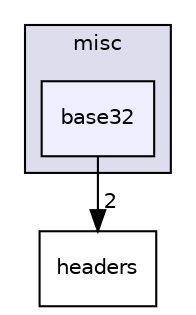 digraph "M:/Office/!Doutorado/0. RepositorioSVN/HAMSTER_Prototype/branches/JINT2018/include/libtomcrypt-develop/src/misc/base32" {
  compound=true
  node [ fontsize="10", fontname="Helvetica"];
  edge [ labelfontsize="10", labelfontname="Helvetica"];
  subgraph clusterdir_49d796ae77db923c0d34305230029817 {
    graph [ bgcolor="#ddddee", pencolor="black", label="misc" fontname="Helvetica", fontsize="10", URL="dir_49d796ae77db923c0d34305230029817.html"]
  dir_d3943c8c160f5407f72f81e91f73de7e [shape=box, label="base32", style="filled", fillcolor="#eeeeff", pencolor="black", URL="dir_d3943c8c160f5407f72f81e91f73de7e.html"];
  }
  dir_a0acb8384b4122a9c7afcf2489cf4036 [shape=box label="headers" URL="dir_a0acb8384b4122a9c7afcf2489cf4036.html"];
  dir_d3943c8c160f5407f72f81e91f73de7e->dir_a0acb8384b4122a9c7afcf2489cf4036 [headlabel="2", labeldistance=1.5 headhref="dir_000040_000026.html"];
}
